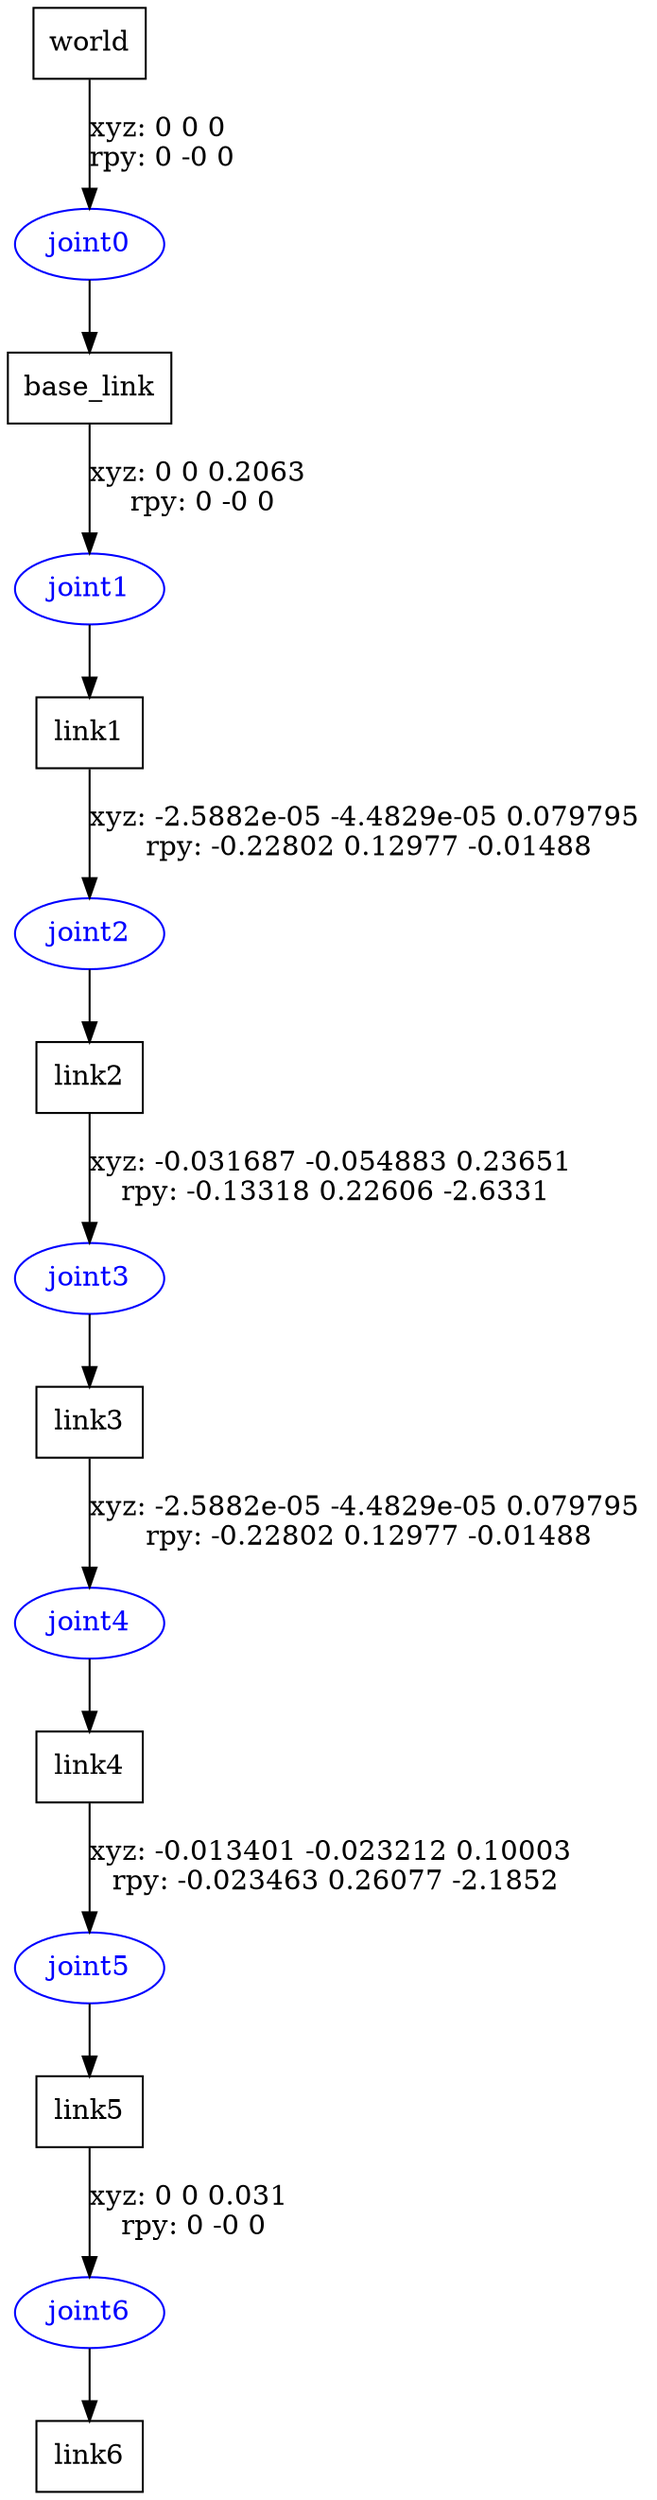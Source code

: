 digraph G {
node [shape=box];
"world" [label="world"];
"base_link" [label="base_link"];
"link1" [label="link1"];
"link2" [label="link2"];
"link3" [label="link3"];
"link4" [label="link4"];
"link5" [label="link5"];
"link6" [label="link6"];
node [shape=ellipse, color=blue, fontcolor=blue];
"world" -> "joint0" [label="xyz: 0 0 0 \nrpy: 0 -0 0"]
"joint0" -> "base_link"
"base_link" -> "joint1" [label="xyz: 0 0 0.2063 \nrpy: 0 -0 0"]
"joint1" -> "link1"
"link1" -> "joint2" [label="xyz: -2.5882e-05 -4.4829e-05 0.079795 \nrpy: -0.22802 0.12977 -0.01488"]
"joint2" -> "link2"
"link2" -> "joint3" [label="xyz: -0.031687 -0.054883 0.23651 \nrpy: -0.13318 0.22606 -2.6331"]
"joint3" -> "link3"
"link3" -> "joint4" [label="xyz: -2.5882e-05 -4.4829e-05 0.079795 \nrpy: -0.22802 0.12977 -0.01488"]
"joint4" -> "link4"
"link4" -> "joint5" [label="xyz: -0.013401 -0.023212 0.10003 \nrpy: -0.023463 0.26077 -2.1852"]
"joint5" -> "link5"
"link5" -> "joint6" [label="xyz: 0 0 0.031 \nrpy: 0 -0 0"]
"joint6" -> "link6"
}
